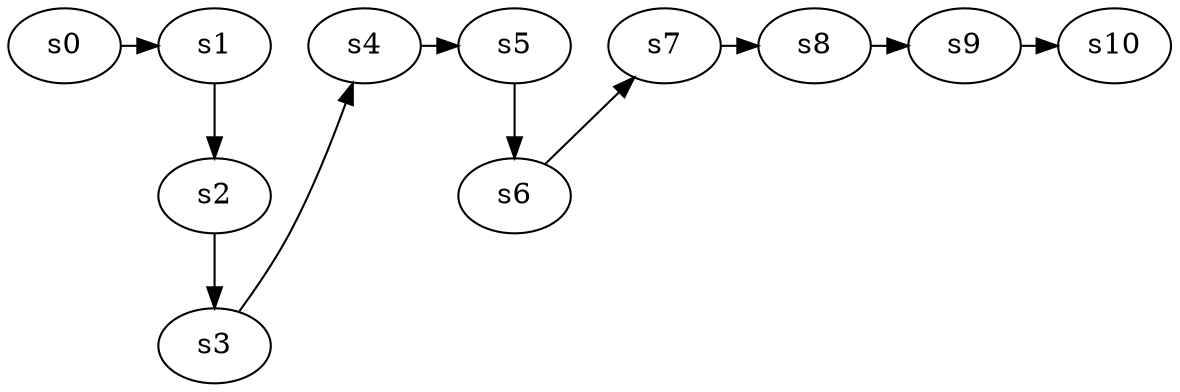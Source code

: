 digraph game_0150_chain_11 {
    s0 [name="s0", player=0, target=1];
    s1 [name="s1", player=1];
    s2 [name="s2", player=0];
    s3 [name="s3", player=1];
    s4 [name="s4", player=0];
    s5 [name="s5", player=1];
    s6 [name="s6", player=0];
    s7 [name="s7", player=1, target=1];
    s8 [name="s8", player=0];
    s9 [name="s9", player=1];
    s10 [name="s10", player=0];

    s0 -> s1 [constraint="time == 5 || time == 19"];
    s1 -> s2;
    s2 -> s3;
    s3 -> s4 [constraint="time % 3 == 1"];
    s4 -> s5 [constraint="time == 1 || time == 4 || time == 5 || time == 9 || time == 16"];
    s5 -> s6;
    s6 -> s7 [constraint="time % 4 == 3"];
    s7 -> s8 [constraint="time % 3 == 2"];
    s8 -> s9 [constraint="time % 4 == 1"];
    s9 -> s10 [constraint="time == 10"];
}
